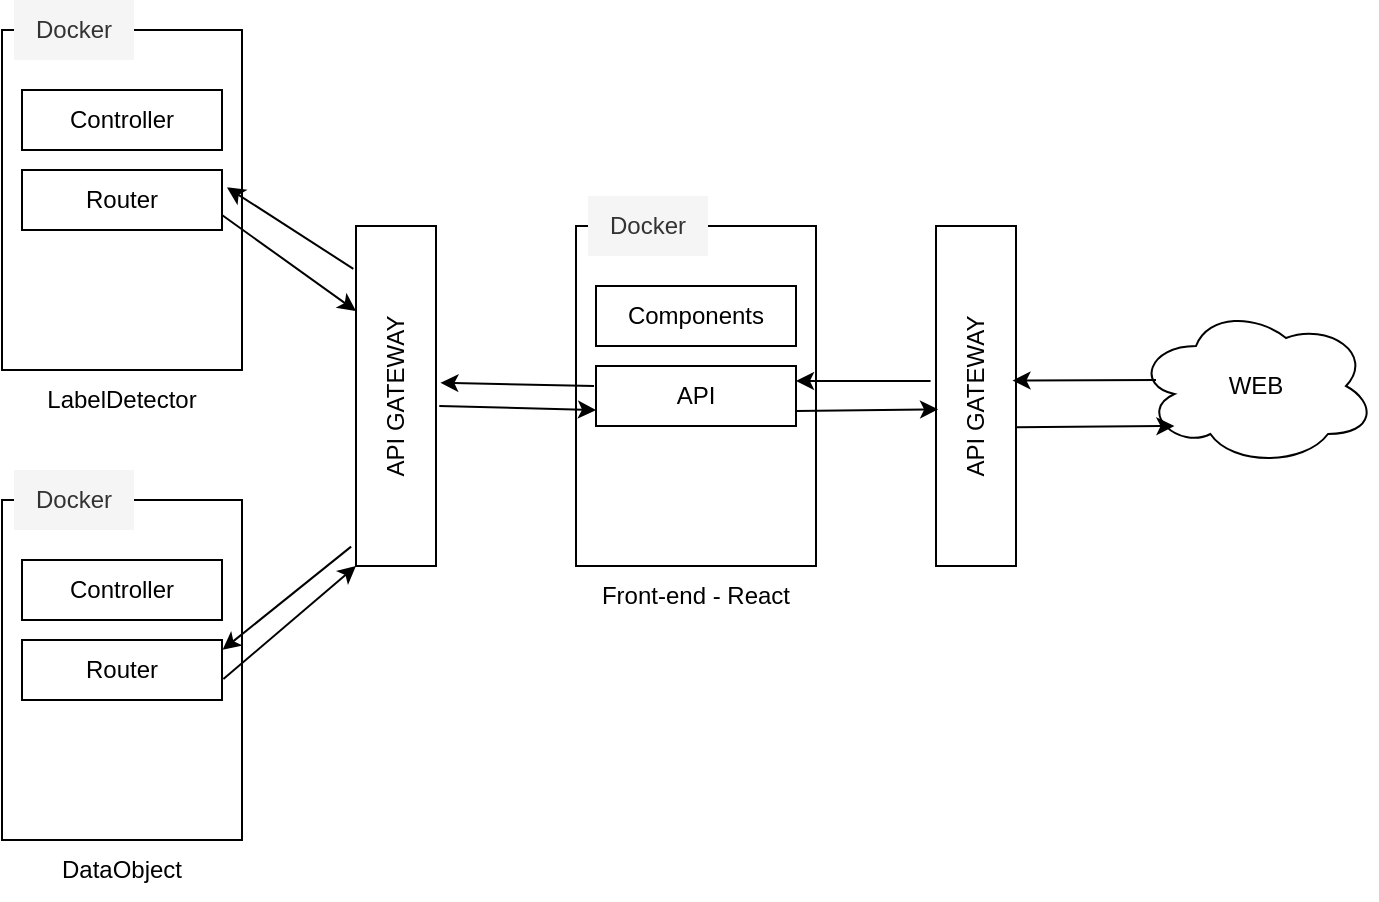 <mxfile version="23.1.1" type="device">
  <diagram name="Page-1" id="09Hxei8WKh95JnI34eWj">
    <mxGraphModel dx="1654" dy="802" grid="1" gridSize="10" guides="1" tooltips="1" connect="1" arrows="1" fold="1" page="1" pageScale="1" pageWidth="827" pageHeight="1169" math="0" shadow="0">
      <root>
        <mxCell id="0" />
        <mxCell id="1" parent="0" />
        <mxCell id="XZnQQvQ8ErIXLIzUzuMa-14" value="" style="group" vertex="1" connectable="0" parent="1">
          <mxGeometry x="90" y="215" width="120" height="185" as="geometry" />
        </mxCell>
        <mxCell id="XZnQQvQ8ErIXLIzUzuMa-1" value="" style="rounded=0;whiteSpace=wrap;html=1;" vertex="1" parent="XZnQQvQ8ErIXLIzUzuMa-14">
          <mxGeometry y="15" width="120" height="170" as="geometry" />
        </mxCell>
        <mxCell id="XZnQQvQ8ErIXLIzUzuMa-7" value="Docker" style="text;html=1;align=center;verticalAlign=middle;whiteSpace=wrap;rounded=0;horizontal=1;fillColor=#f5f5f5;fontColor=#333333;strokeColor=none;" vertex="1" parent="XZnQQvQ8ErIXLIzUzuMa-14">
          <mxGeometry x="6" width="60" height="30" as="geometry" />
        </mxCell>
        <mxCell id="XZnQQvQ8ErIXLIzUzuMa-2" value="API GATEWAY" style="rounded=0;whiteSpace=wrap;html=1;flipH=1;flipV=1;gradientColor=none;horizontal=0;" vertex="1" parent="1">
          <mxGeometry x="270" y="230" width="40" height="170" as="geometry" />
        </mxCell>
        <mxCell id="XZnQQvQ8ErIXLIzUzuMa-3" value="Components" style="rounded=0;whiteSpace=wrap;html=1;" vertex="1" parent="1">
          <mxGeometry x="100" y="260" width="100" height="30" as="geometry" />
        </mxCell>
        <mxCell id="XZnQQvQ8ErIXLIzUzuMa-4" value="Front-end - React" style="text;html=1;strokeColor=none;fillColor=none;align=center;verticalAlign=middle;whiteSpace=wrap;rounded=0;" vertex="1" parent="1">
          <mxGeometry x="90" y="400" width="120" height="30" as="geometry" />
        </mxCell>
        <mxCell id="XZnQQvQ8ErIXLIzUzuMa-5" value="API" style="rounded=0;whiteSpace=wrap;html=1;" vertex="1" parent="1">
          <mxGeometry x="100" y="300" width="100" height="30" as="geometry" />
        </mxCell>
        <mxCell id="XZnQQvQ8ErIXLIzUzuMa-9" value="WEB" style="ellipse;shape=cloud;whiteSpace=wrap;html=1;" vertex="1" parent="1">
          <mxGeometry x="370" y="270" width="120" height="80" as="geometry" />
        </mxCell>
        <mxCell id="XZnQQvQ8ErIXLIzUzuMa-15" value="" style="group" vertex="1" connectable="0" parent="1">
          <mxGeometry x="-197" y="117" width="120" height="185" as="geometry" />
        </mxCell>
        <mxCell id="XZnQQvQ8ErIXLIzUzuMa-16" value="" style="rounded=0;whiteSpace=wrap;html=1;" vertex="1" parent="XZnQQvQ8ErIXLIzUzuMa-15">
          <mxGeometry y="15" width="120" height="170" as="geometry" />
        </mxCell>
        <mxCell id="XZnQQvQ8ErIXLIzUzuMa-17" value="Docker" style="text;html=1;align=center;verticalAlign=middle;whiteSpace=wrap;rounded=0;horizontal=1;fillColor=#f5f5f5;fontColor=#333333;strokeColor=none;" vertex="1" parent="XZnQQvQ8ErIXLIzUzuMa-15">
          <mxGeometry x="6" width="60" height="30" as="geometry" />
        </mxCell>
        <mxCell id="XZnQQvQ8ErIXLIzUzuMa-19" value="Controller" style="rounded=0;whiteSpace=wrap;html=1;" vertex="1" parent="XZnQQvQ8ErIXLIzUzuMa-15">
          <mxGeometry x="10" y="45" width="100" height="30" as="geometry" />
        </mxCell>
        <mxCell id="XZnQQvQ8ErIXLIzUzuMa-24" value="Router" style="rounded=0;whiteSpace=wrap;html=1;" vertex="1" parent="XZnQQvQ8ErIXLIzUzuMa-15">
          <mxGeometry x="10" y="85" width="100" height="30" as="geometry" />
        </mxCell>
        <mxCell id="XZnQQvQ8ErIXLIzUzuMa-18" value="LabelDetector" style="text;html=1;strokeColor=none;fillColor=none;align=center;verticalAlign=middle;whiteSpace=wrap;rounded=0;" vertex="1" parent="1">
          <mxGeometry x="-197" y="302" width="120" height="30" as="geometry" />
        </mxCell>
        <mxCell id="XZnQQvQ8ErIXLIzUzuMa-25" value="" style="group" vertex="1" connectable="0" parent="1">
          <mxGeometry x="-197" y="352" width="120" height="185" as="geometry" />
        </mxCell>
        <mxCell id="XZnQQvQ8ErIXLIzUzuMa-26" value="" style="rounded=0;whiteSpace=wrap;html=1;" vertex="1" parent="XZnQQvQ8ErIXLIzUzuMa-25">
          <mxGeometry y="15" width="120" height="170" as="geometry" />
        </mxCell>
        <mxCell id="XZnQQvQ8ErIXLIzUzuMa-27" value="Docker" style="text;html=1;align=center;verticalAlign=middle;whiteSpace=wrap;rounded=0;horizontal=1;fillColor=#f5f5f5;fontColor=#333333;strokeColor=none;" vertex="1" parent="XZnQQvQ8ErIXLIzUzuMa-25">
          <mxGeometry x="6" width="60" height="30" as="geometry" />
        </mxCell>
        <mxCell id="XZnQQvQ8ErIXLIzUzuMa-28" value="Controller" style="rounded=0;whiteSpace=wrap;html=1;" vertex="1" parent="XZnQQvQ8ErIXLIzUzuMa-25">
          <mxGeometry x="10" y="45" width="100" height="30" as="geometry" />
        </mxCell>
        <mxCell id="XZnQQvQ8ErIXLIzUzuMa-29" value="Router" style="rounded=0;whiteSpace=wrap;html=1;" vertex="1" parent="XZnQQvQ8ErIXLIzUzuMa-25">
          <mxGeometry x="10" y="85" width="100" height="30" as="geometry" />
        </mxCell>
        <mxCell id="XZnQQvQ8ErIXLIzUzuMa-30" value="DataObject" style="text;html=1;strokeColor=none;fillColor=none;align=center;verticalAlign=middle;whiteSpace=wrap;rounded=0;" vertex="1" parent="1">
          <mxGeometry x="-197" y="537" width="120" height="30" as="geometry" />
        </mxCell>
        <mxCell id="XZnQQvQ8ErIXLIzUzuMa-32" value="" style="endArrow=classic;html=1;rounded=0;entryX=0.044;entryY=0.647;entryDx=0;entryDy=0;entryPerimeter=0;" edge="1" parent="1">
          <mxGeometry width="50" height="50" relative="1" as="geometry">
            <mxPoint x="380" y="307" as="sourcePoint" />
            <mxPoint x="308.24" y="307.3" as="targetPoint" />
          </mxGeometry>
        </mxCell>
        <mxCell id="XZnQQvQ8ErIXLIzUzuMa-33" value="" style="endArrow=classic;html=1;rounded=0;entryX=0.16;entryY=0.55;entryDx=0;entryDy=0;entryPerimeter=0;exitX=-0.027;exitY=0.451;exitDx=0;exitDy=0;exitPerimeter=0;" edge="1" parent="1">
          <mxGeometry width="50" height="50" relative="1" as="geometry">
            <mxPoint x="310.0" y="330.64" as="sourcePoint" />
            <mxPoint x="389.2" y="330" as="targetPoint" />
          </mxGeometry>
        </mxCell>
        <mxCell id="XZnQQvQ8ErIXLIzUzuMa-34" value="" style="endArrow=classic;html=1;rounded=0;entryX=1;entryY=0.25;entryDx=0;entryDy=0;exitX=1.068;exitY=0.544;exitDx=0;exitDy=0;exitPerimeter=0;" edge="1" parent="1" source="XZnQQvQ8ErIXLIzUzuMa-2" target="XZnQQvQ8ErIXLIzUzuMa-5">
          <mxGeometry width="50" height="50" relative="1" as="geometry">
            <mxPoint x="260" y="310" as="sourcePoint" />
            <mxPoint x="318" y="300" as="targetPoint" />
          </mxGeometry>
        </mxCell>
        <mxCell id="XZnQQvQ8ErIXLIzUzuMa-35" value="" style="endArrow=classic;html=1;rounded=0;entryX=0.974;entryY=0.461;entryDx=0;entryDy=0;exitX=1;exitY=0.75;exitDx=0;exitDy=0;entryPerimeter=0;" edge="1" parent="1" source="XZnQQvQ8ErIXLIzUzuMa-5" target="XZnQQvQ8ErIXLIzUzuMa-2">
          <mxGeometry width="50" height="50" relative="1" as="geometry">
            <mxPoint x="276" y="306" as="sourcePoint" />
            <mxPoint x="210" y="325" as="targetPoint" />
          </mxGeometry>
        </mxCell>
        <mxCell id="XZnQQvQ8ErIXLIzUzuMa-37" value="" style="endArrow=classic;html=1;rounded=0;entryX=1.025;entryY=0.29;entryDx=0;entryDy=0;exitX=1.033;exitY=0.874;exitDx=0;exitDy=0;exitPerimeter=0;entryPerimeter=0;" edge="1" parent="1" source="XZnQQvQ8ErIXLIzUzuMa-42" target="XZnQQvQ8ErIXLIzUzuMa-24">
          <mxGeometry width="50" height="50" relative="1" as="geometry">
            <mxPoint x="98" y="303" as="sourcePoint" />
            <mxPoint x="32" y="315" as="targetPoint" />
          </mxGeometry>
        </mxCell>
        <mxCell id="XZnQQvQ8ErIXLIzUzuMa-40" value="" style="endArrow=classic;html=1;rounded=0;entryX=0;entryY=1;entryDx=0;entryDy=0;exitX=1.007;exitY=0.651;exitDx=0;exitDy=0;exitPerimeter=0;" edge="1" parent="1" source="XZnQQvQ8ErIXLIzUzuMa-29" target="XZnQQvQ8ErIXLIzUzuMa-42">
          <mxGeometry width="50" height="50" relative="1" as="geometry">
            <mxPoint y="357" as="sourcePoint" />
            <mxPoint x="109" y="353" as="targetPoint" />
          </mxGeometry>
        </mxCell>
        <mxCell id="XZnQQvQ8ErIXLIzUzuMa-41" value="" style="endArrow=classic;html=1;rounded=0;entryX=1.003;entryY=0.164;entryDx=0;entryDy=0;exitX=1.061;exitY=0.057;exitDx=0;exitDy=0;entryPerimeter=0;exitPerimeter=0;" edge="1" parent="1" source="XZnQQvQ8ErIXLIzUzuMa-42" target="XZnQQvQ8ErIXLIzUzuMa-29">
          <mxGeometry width="50" height="50" relative="1" as="geometry">
            <mxPoint x="110" y="340" as="sourcePoint" />
            <mxPoint x="3" y="343" as="targetPoint" />
          </mxGeometry>
        </mxCell>
        <mxCell id="XZnQQvQ8ErIXLIzUzuMa-43" value="" style="endArrow=classic;html=1;rounded=0;entryX=0;entryY=0.25;entryDx=0;entryDy=0;exitX=1;exitY=0.75;exitDx=0;exitDy=0;" edge="1" parent="1" source="XZnQQvQ8ErIXLIzUzuMa-24" target="XZnQQvQ8ErIXLIzUzuMa-42">
          <mxGeometry width="50" height="50" relative="1" as="geometry">
            <mxPoint x="-87" y="225" as="sourcePoint" />
            <mxPoint x="99" y="319" as="targetPoint" />
          </mxGeometry>
        </mxCell>
        <mxCell id="XZnQQvQ8ErIXLIzUzuMa-42" value="API GATEWAY" style="rounded=0;whiteSpace=wrap;html=1;flipH=1;flipV=1;gradientColor=none;horizontal=0;" vertex="1" parent="1">
          <mxGeometry x="-20" y="230" width="40" height="170" as="geometry" />
        </mxCell>
        <mxCell id="XZnQQvQ8ErIXLIzUzuMa-45" value="" style="endArrow=classic;html=1;rounded=0;entryX=0;entryY=0.25;entryDx=0;entryDy=0;exitX=-0.041;exitY=0.412;exitDx=0;exitDy=0;exitPerimeter=0;" edge="1" parent="1">
          <mxGeometry width="50" height="50" relative="1" as="geometry">
            <mxPoint x="21.64" y="320.0" as="sourcePoint" />
            <mxPoint x="100" y="322.04" as="targetPoint" />
          </mxGeometry>
        </mxCell>
        <mxCell id="XZnQQvQ8ErIXLIzUzuMa-46" value="" style="endArrow=classic;html=1;rounded=0;entryX=-0.055;entryY=0.539;entryDx=0;entryDy=0;exitX=1.033;exitY=0.874;exitDx=0;exitDy=0;exitPerimeter=0;entryPerimeter=0;" edge="1" parent="1" target="XZnQQvQ8ErIXLIzUzuMa-42">
          <mxGeometry width="50" height="50" relative="1" as="geometry">
            <mxPoint x="99" y="310" as="sourcePoint" />
            <mxPoint x="36" y="270" as="targetPoint" />
          </mxGeometry>
        </mxCell>
      </root>
    </mxGraphModel>
  </diagram>
</mxfile>
